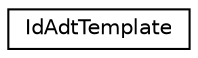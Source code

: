digraph G
{
  edge [fontname="Helvetica",fontsize="10",labelfontname="Helvetica",labelfontsize="10"];
  node [fontname="Helvetica",fontsize="10",shape=record];
  rankdir=LR;
  Node1 [label="IdAdtTemplate",height=0.2,width=0.4,color="black", fillcolor="white", style="filled",URL="$d7/dba/structIdAdtTemplate.html"];
}

